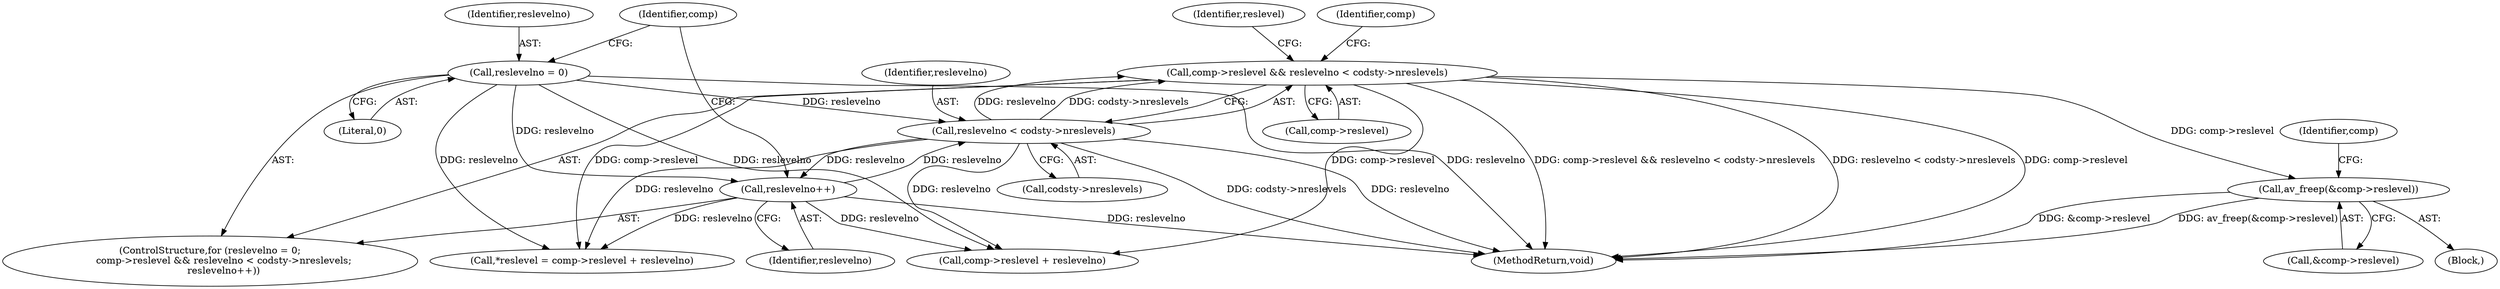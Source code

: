 digraph "0_FFmpeg_912ce9dd2080c5837285a471d750fa311e09b555@API" {
"1000205" [label="(Call,av_freep(&comp->reslevel))"];
"1000111" [label="(Call,comp->reslevel && reslevelno < codsty->nreslevels)"];
"1000115" [label="(Call,reslevelno < codsty->nreslevels)"];
"1000120" [label="(Call,reslevelno++)"];
"1000108" [label="(Call,reslevelno = 0)"];
"1000126" [label="(Call,comp->reslevel + reslevelno)"];
"1000220" [label="(MethodReturn,void)"];
"1000205" [label="(Call,av_freep(&comp->reslevel))"];
"1000206" [label="(Call,&comp->reslevel)"];
"1000111" [label="(Call,comp->reslevel && reslevelno < codsty->nreslevels)"];
"1000109" [label="(Identifier,reslevelno)"];
"1000213" [label="(Identifier,comp)"];
"1000117" [label="(Call,codsty->nreslevels)"];
"1000110" [label="(Literal,0)"];
"1000113" [label="(Identifier,comp)"];
"1000120" [label="(Call,reslevelno++)"];
"1000108" [label="(Call,reslevelno = 0)"];
"1000203" [label="(Identifier,comp)"];
"1000124" [label="(Call,*reslevel = comp->reslevel + reslevelno)"];
"1000107" [label="(ControlStructure,for (reslevelno = 0;\n         comp->reslevel && reslevelno < codsty->nreslevels;\n         reslevelno++))"];
"1000125" [label="(Identifier,reslevel)"];
"1000112" [label="(Call,comp->reslevel)"];
"1000103" [label="(Block,)"];
"1000116" [label="(Identifier,reslevelno)"];
"1000115" [label="(Call,reslevelno < codsty->nreslevels)"];
"1000121" [label="(Identifier,reslevelno)"];
"1000205" -> "1000103"  [label="AST: "];
"1000205" -> "1000206"  [label="CFG: "];
"1000206" -> "1000205"  [label="AST: "];
"1000213" -> "1000205"  [label="CFG: "];
"1000205" -> "1000220"  [label="DDG: av_freep(&comp->reslevel)"];
"1000205" -> "1000220"  [label="DDG: &comp->reslevel"];
"1000111" -> "1000205"  [label="DDG: comp->reslevel"];
"1000111" -> "1000107"  [label="AST: "];
"1000111" -> "1000112"  [label="CFG: "];
"1000111" -> "1000115"  [label="CFG: "];
"1000112" -> "1000111"  [label="AST: "];
"1000115" -> "1000111"  [label="AST: "];
"1000125" -> "1000111"  [label="CFG: "];
"1000203" -> "1000111"  [label="CFG: "];
"1000111" -> "1000220"  [label="DDG: reslevelno < codsty->nreslevels"];
"1000111" -> "1000220"  [label="DDG: comp->reslevel"];
"1000111" -> "1000220"  [label="DDG: comp->reslevel && reslevelno < codsty->nreslevels"];
"1000115" -> "1000111"  [label="DDG: reslevelno"];
"1000115" -> "1000111"  [label="DDG: codsty->nreslevels"];
"1000111" -> "1000124"  [label="DDG: comp->reslevel"];
"1000111" -> "1000126"  [label="DDG: comp->reslevel"];
"1000115" -> "1000117"  [label="CFG: "];
"1000116" -> "1000115"  [label="AST: "];
"1000117" -> "1000115"  [label="AST: "];
"1000115" -> "1000220"  [label="DDG: codsty->nreslevels"];
"1000115" -> "1000220"  [label="DDG: reslevelno"];
"1000120" -> "1000115"  [label="DDG: reslevelno"];
"1000108" -> "1000115"  [label="DDG: reslevelno"];
"1000115" -> "1000120"  [label="DDG: reslevelno"];
"1000115" -> "1000124"  [label="DDG: reslevelno"];
"1000115" -> "1000126"  [label="DDG: reslevelno"];
"1000120" -> "1000107"  [label="AST: "];
"1000120" -> "1000121"  [label="CFG: "];
"1000121" -> "1000120"  [label="AST: "];
"1000113" -> "1000120"  [label="CFG: "];
"1000120" -> "1000220"  [label="DDG: reslevelno"];
"1000108" -> "1000120"  [label="DDG: reslevelno"];
"1000120" -> "1000124"  [label="DDG: reslevelno"];
"1000120" -> "1000126"  [label="DDG: reslevelno"];
"1000108" -> "1000107"  [label="AST: "];
"1000108" -> "1000110"  [label="CFG: "];
"1000109" -> "1000108"  [label="AST: "];
"1000110" -> "1000108"  [label="AST: "];
"1000113" -> "1000108"  [label="CFG: "];
"1000108" -> "1000220"  [label="DDG: reslevelno"];
"1000108" -> "1000124"  [label="DDG: reslevelno"];
"1000108" -> "1000126"  [label="DDG: reslevelno"];
}
